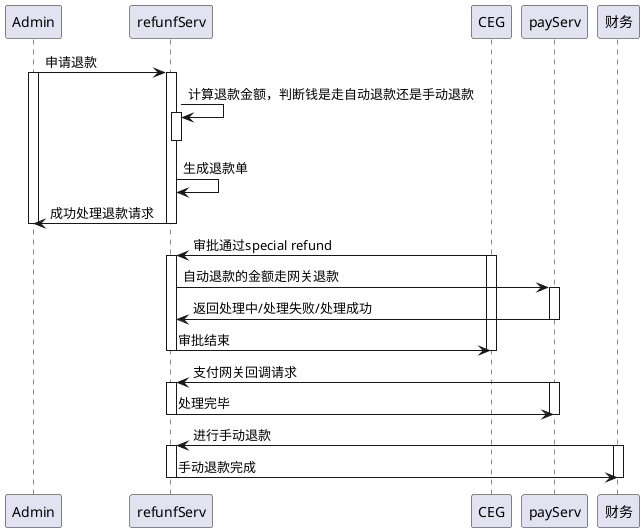 @startuml
participant Admin

Admin -> refunfServ : 申请退款
activate Admin
activate refunfServ

refunfServ -> refunfServ : 计算退款金额，判断钱是走自动退款还是手动退款
activate refunfServ
deactivate refunfServ

refunfServ -> refunfServ : 生成退款单

refunfServ -> Admin : 成功处理退款请求
deactivate refunfServ
deactivate Admin

CEG -> refunfServ : 审批通过special refund
activate CEG
activate refunfServ

refunfServ -> payServ : 自动退款的金额走网关退款
activate payServ

payServ -> refunfServ : 返回处理中/处理失败/处理成功
deactivate payServ

CEG <- refunfServ : 审批结束
deactivate refunfServ
deactivate CEG

payServ -> refunfServ : 支付网关回调请求
activate payServ
activate refunfServ

refunfServ -> payServ : 处理完毕
deactivate refunfServ
deactivate payServ



财务 -> refunfServ : 进行手动退款
activate 财务
activate refunfServ

财务 <- refunfServ : 手动退款完成
deactivate refunfServ
deactivate 财务
@enduml